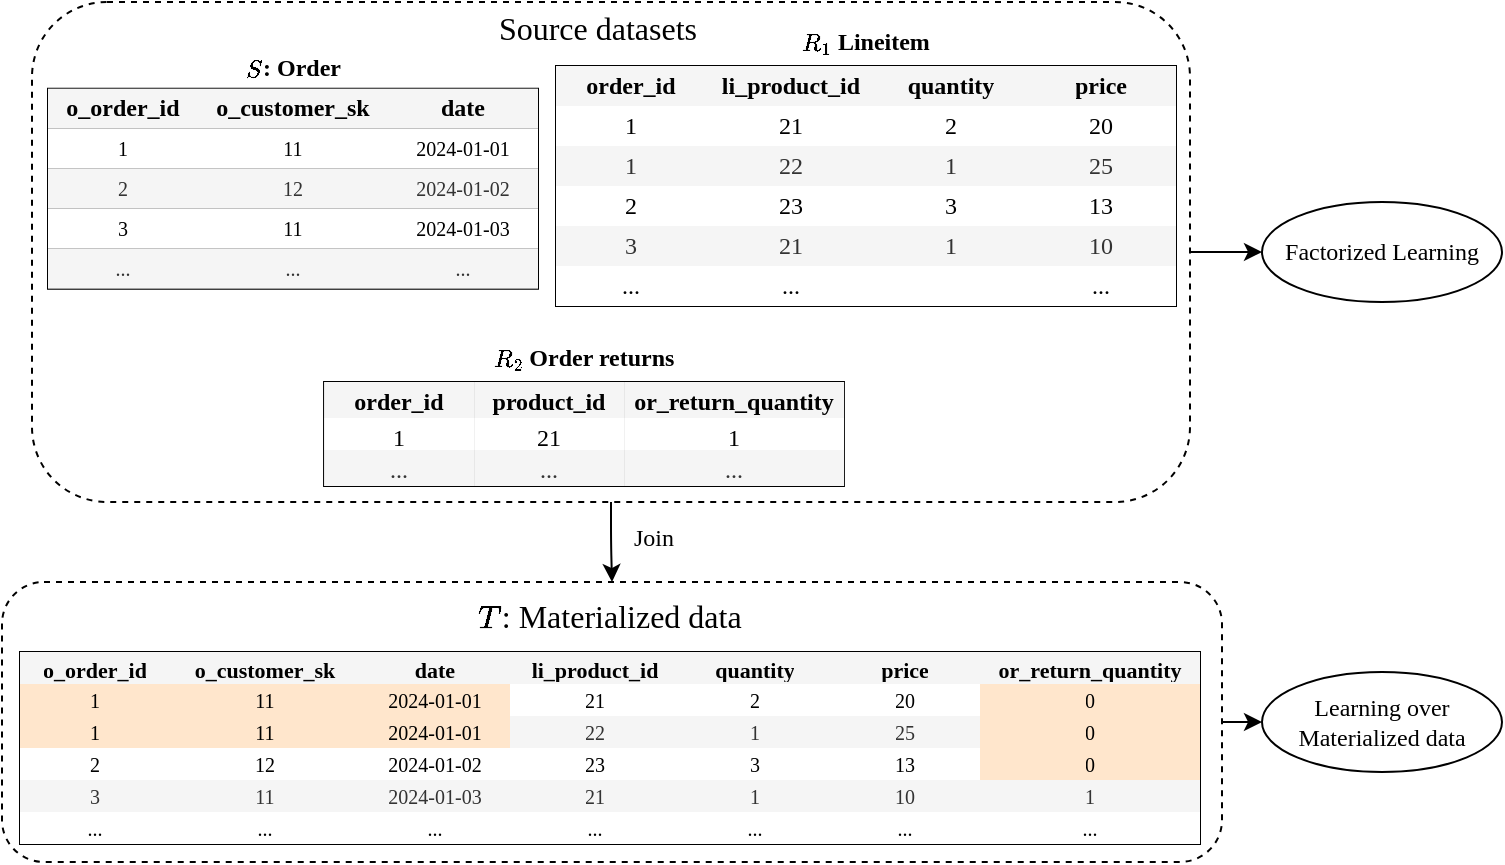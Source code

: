 <mxfile>
    <diagram name="Page-1" id="M6jngVwOxtqL-gZ75R2M">
        <mxGraphModel dx="1866" dy="764" grid="1" gridSize="10" guides="1" tooltips="1" connect="1" arrows="1" fold="1" page="1" pageScale="1" pageWidth="827" pageHeight="1169" math="1" shadow="0">
            <root>
                <mxCell id="0"/>
                <mxCell id="1" parent="0"/>
                <mxCell id="zcqD_Dq0G7eDdX4AI_ru-199" style="edgeStyle=orthogonalEdgeStyle;rounded=1;orthogonalLoop=1;jettySize=auto;html=1;entryX=0.5;entryY=0;entryDx=0;entryDy=0;" parent="1" source="zcqD_Dq0G7eDdX4AI_ru-2" target="zcqD_Dq0G7eDdX4AI_ru-4" edge="1">
                    <mxGeometry relative="1" as="geometry"/>
                </mxCell>
                <mxCell id="zcqD_Dq0G7eDdX4AI_ru-2" value="" style="rounded=1;whiteSpace=wrap;html=1;fontSize=12;fillColor=none;fontFamily=palatina;fontSource=https%3A%2F%2Ffonts.googleapis.com%2Fcss%3Ffamily%3Dpalatina;fontColor=#000000;dashed=1;" parent="1" vertex="1">
                    <mxGeometry x="45" y="40" width="579" height="250" as="geometry"/>
                </mxCell>
                <mxCell id="zcqD_Dq0G7eDdX4AI_ru-198" style="edgeStyle=orthogonalEdgeStyle;rounded=1;orthogonalLoop=1;jettySize=auto;html=1;entryX=0;entryY=0.5;entryDx=0;entryDy=0;" parent="1" source="zcqD_Dq0G7eDdX4AI_ru-4" target="zcqD_Dq0G7eDdX4AI_ru-81" edge="1">
                    <mxGeometry relative="1" as="geometry"/>
                </mxCell>
                <mxCell id="zcqD_Dq0G7eDdX4AI_ru-4" value="" style="rounded=1;whiteSpace=wrap;html=1;fontSize=12;fillColor=none;fontFamily=palatina;fontSource=https%3A%2F%2Ffonts.googleapis.com%2Fcss%3Ffamily%3Dpalatina;fontColor=#000000;dashed=1;" parent="1" vertex="1">
                    <mxGeometry x="30" y="330" width="610" height="140" as="geometry"/>
                </mxCell>
                <mxCell id="zcqD_Dq0G7eDdX4AI_ru-5" value="&lt;font style=&quot;font-size: 16px;&quot;&gt;\(T\): Materialized data&lt;br style=&quot;font-size: 16px;&quot;&gt;&lt;/font&gt;" style="text;html=1;strokeColor=none;fillColor=none;align=center;verticalAlign=middle;whiteSpace=wrap;rounded=1;fontSize=16;fontColor=#000000;fontFamily=palatina;fontSource=https%3A%2F%2Ffonts.googleapis.com%2Fcss%3Ffamily%3Dpalatina;" parent="1" vertex="1">
                    <mxGeometry x="239" y="336.67" width="190" height="20" as="geometry"/>
                </mxCell>
                <mxCell id="zcqD_Dq0G7eDdX4AI_ru-6" value="" style="edgeStyle=orthogonalEdgeStyle;rounded=1;orthogonalLoop=1;jettySize=auto;html=1;exitX=1;exitY=0.5;exitDx=0;exitDy=0;fontSize=12;" parent="1" source="zcqD_Dq0G7eDdX4AI_ru-2" target="zcqD_Dq0G7eDdX4AI_ru-80" edge="1">
                    <mxGeometry relative="1" as="geometry"/>
                </mxCell>
                <mxCell id="zcqD_Dq0G7eDdX4AI_ru-7" value="&lt;font style=&quot;font-size: 16px;&quot;&gt;Source datasets&lt;/font&gt;" style="text;html=1;strokeColor=none;fillColor=none;align=center;verticalAlign=middle;whiteSpace=wrap;rounded=1;fontSize=16;fontColor=#000000;fontFamily=palatina;fontSource=https%3A%2F%2Ffonts.googleapis.com%2Fcss%3Ffamily%3Dpalatina;" parent="1" vertex="1">
                    <mxGeometry x="268.5" y="43.33" width="117.5" height="20" as="geometry"/>
                </mxCell>
                <mxCell id="zcqD_Dq0G7eDdX4AI_ru-8" value="" style="shape=table;startSize=0;container=1;collapsible=0;childLayout=tableLayout;labelBackgroundColor=none;fontSize=12;fontFamily=palatina;fontSource=https%3A%2F%2Ffonts.googleapis.com%2Fcss%3Ffamily%3Dpalatina;fontColor=#000000;rounded=1;" parent="1" vertex="1">
                    <mxGeometry x="53" y="83.33" width="245" height="100" as="geometry"/>
                </mxCell>
                <mxCell id="zcqD_Dq0G7eDdX4AI_ru-9" value="" style="shape=tableRow;horizontal=0;startSize=0;swimlaneHead=0;swimlaneBody=0;top=0;left=0;bottom=0;right=0;collapsible=0;dropTarget=0;fillColor=none;points=[[0,0.5],[1,0.5]];portConstraint=eastwest;labelBackgroundColor=none;fontSize=12;fontFamily=palatina;fontSource=https%3A%2F%2Ffonts.googleapis.com%2Fcss%3Ffamily%3Dpalatina;fontColor=#000000;rounded=1;" parent="zcqD_Dq0G7eDdX4AI_ru-8" vertex="1">
                    <mxGeometry width="245" height="20" as="geometry"/>
                </mxCell>
                <mxCell id="zcqD_Dq0G7eDdX4AI_ru-10" value="o_order_id" style="shape=partialRectangle;html=1;whiteSpace=wrap;connectable=0;overflow=hidden;top=0;left=0;bottom=0;right=0;pointerEvents=1;labelBackgroundColor=none;fillColor=#f5f5f5;strokeColor=#666666;fontColor=#000000;fontSize=12;fontFamily=palatina;fontSource=https%3A%2F%2Ffonts.googleapis.com%2Fcss%3Ffamily%3Dpalatina;fontStyle=1;rounded=1;" parent="zcqD_Dq0G7eDdX4AI_ru-9" vertex="1">
                    <mxGeometry width="75" height="20" as="geometry">
                        <mxRectangle width="75" height="20" as="alternateBounds"/>
                    </mxGeometry>
                </mxCell>
                <mxCell id="zcqD_Dq0G7eDdX4AI_ru-11" value="o_customer_sk" style="shape=partialRectangle;html=1;whiteSpace=wrap;connectable=0;overflow=hidden;top=0;left=0;bottom=0;right=0;pointerEvents=1;labelBackgroundColor=none;fillColor=#f5f5f5;strokeColor=#666666;fontColor=#000000;fontSize=12;fontFamily=palatina;fontSource=https%3A%2F%2Ffonts.googleapis.com%2Fcss%3Ffamily%3Dpalatina;fontStyle=1;rounded=1;" parent="zcqD_Dq0G7eDdX4AI_ru-9" vertex="1">
                    <mxGeometry x="75" width="95" height="20" as="geometry">
                        <mxRectangle width="95" height="20" as="alternateBounds"/>
                    </mxGeometry>
                </mxCell>
                <mxCell id="zcqD_Dq0G7eDdX4AI_ru-12" value="date" style="shape=partialRectangle;html=1;whiteSpace=wrap;connectable=0;overflow=hidden;top=0;left=0;bottom=0;right=0;pointerEvents=1;labelBackgroundColor=none;fillColor=#f5f5f5;strokeColor=#666666;fontColor=#000000;fontSize=12;fontFamily=palatina;fontSource=https%3A%2F%2Ffonts.googleapis.com%2Fcss%3Ffamily%3Dpalatina;fontStyle=1;rounded=1;" parent="zcqD_Dq0G7eDdX4AI_ru-9" vertex="1">
                    <mxGeometry x="170" width="75" height="20" as="geometry">
                        <mxRectangle width="75" height="20" as="alternateBounds"/>
                    </mxGeometry>
                </mxCell>
                <mxCell id="zcqD_Dq0G7eDdX4AI_ru-13" value="" style="shape=tableRow;horizontal=0;startSize=0;swimlaneHead=0;swimlaneBody=0;top=0;left=0;bottom=0;right=0;collapsible=0;dropTarget=0;fillColor=none;points=[[0,0.5],[1,0.5]];portConstraint=eastwest;labelBackgroundColor=none;fontSize=12;fontFamily=palatina;fontSource=https%3A%2F%2Ffonts.googleapis.com%2Fcss%3Ffamily%3Dpalatina;fontColor=#000000;rounded=1;" parent="zcqD_Dq0G7eDdX4AI_ru-8" vertex="1">
                    <mxGeometry y="20" width="245" height="20" as="geometry"/>
                </mxCell>
                <mxCell id="zcqD_Dq0G7eDdX4AI_ru-14" value="1" style="shape=partialRectangle;html=1;whiteSpace=wrap;connectable=0;overflow=hidden;top=0;left=0;bottom=0;right=0;pointerEvents=1;labelBackgroundColor=none;fontSize=10;fontFamily=palatina;fontSource=https%3A%2F%2Ffonts.googleapis.com%2Fcss%3Ffamily%3Dpalatina;fontColor=#000000;rounded=1;" parent="zcqD_Dq0G7eDdX4AI_ru-13" vertex="1">
                    <mxGeometry width="75" height="20" as="geometry">
                        <mxRectangle width="75" height="20" as="alternateBounds"/>
                    </mxGeometry>
                </mxCell>
                <mxCell id="zcqD_Dq0G7eDdX4AI_ru-15" value="11" style="shape=partialRectangle;html=1;whiteSpace=wrap;connectable=0;overflow=hidden;top=0;left=0;bottom=0;right=0;pointerEvents=1;labelBackgroundColor=none;fontSize=10;fontFamily=palatina;fontSource=https%3A%2F%2Ffonts.googleapis.com%2Fcss%3Ffamily%3Dpalatina;rounded=1;" parent="zcqD_Dq0G7eDdX4AI_ru-13" vertex="1">
                    <mxGeometry x="75" width="95" height="20" as="geometry">
                        <mxRectangle width="95" height="20" as="alternateBounds"/>
                    </mxGeometry>
                </mxCell>
                <mxCell id="zcqD_Dq0G7eDdX4AI_ru-16" value="2024-01-01" style="shape=partialRectangle;html=1;whiteSpace=wrap;connectable=0;overflow=hidden;top=0;left=0;bottom=0;right=0;pointerEvents=1;labelBackgroundColor=none;fontSize=10;fontFamily=palatina;fontSource=https%3A%2F%2Ffonts.googleapis.com%2Fcss%3Ffamily%3Dpalatina;fontColor=#000000;rounded=1;" parent="zcqD_Dq0G7eDdX4AI_ru-13" vertex="1">
                    <mxGeometry x="170" width="75" height="20" as="geometry">
                        <mxRectangle width="75" height="20" as="alternateBounds"/>
                    </mxGeometry>
                </mxCell>
                <mxCell id="zcqD_Dq0G7eDdX4AI_ru-17" style="shape=tableRow;horizontal=0;startSize=0;swimlaneHead=0;swimlaneBody=0;top=0;left=0;bottom=0;right=0;collapsible=0;dropTarget=0;fillColor=none;points=[[0,0.5],[1,0.5]];portConstraint=eastwest;labelBackgroundColor=none;fontSize=12;fontFamily=palatina;fontSource=https%3A%2F%2Ffonts.googleapis.com%2Fcss%3Ffamily%3Dpalatina;fontColor=#000000;rounded=1;" parent="zcqD_Dq0G7eDdX4AI_ru-8" vertex="1">
                    <mxGeometry y="40" width="245" height="20" as="geometry"/>
                </mxCell>
                <mxCell id="zcqD_Dq0G7eDdX4AI_ru-18" value="&lt;div style=&quot;font-size: 10px;&quot; align=&quot;center&quot;&gt;2&lt;/div&gt;" style="shape=partialRectangle;html=1;whiteSpace=wrap;connectable=0;overflow=hidden;top=0;left=0;bottom=0;right=0;pointerEvents=1;labelBackgroundColor=none;align=center;fontSize=10;fontFamily=palatina;fontSource=https%3A%2F%2Ffonts.googleapis.com%2Fcss%3Ffamily%3Dpalatina;fontColor=#333333;fillColor=#f5f5f5;strokeColor=#666666;rounded=1;" parent="zcqD_Dq0G7eDdX4AI_ru-17" vertex="1">
                    <mxGeometry width="75" height="20" as="geometry">
                        <mxRectangle width="75" height="20" as="alternateBounds"/>
                    </mxGeometry>
                </mxCell>
                <mxCell id="zcqD_Dq0G7eDdX4AI_ru-19" value="12" style="shape=partialRectangle;html=1;whiteSpace=wrap;connectable=0;overflow=hidden;top=0;left=0;bottom=0;right=0;pointerEvents=1;labelBackgroundColor=none;fontSize=10;fontFamily=palatina;fontSource=https%3A%2F%2Ffonts.googleapis.com%2Fcss%3Ffamily%3Dpalatina;fontColor=#333333;fillColor=#f5f5f5;strokeColor=#666666;rounded=1;" parent="zcqD_Dq0G7eDdX4AI_ru-17" vertex="1">
                    <mxGeometry x="75" width="95" height="20" as="geometry">
                        <mxRectangle width="95" height="20" as="alternateBounds"/>
                    </mxGeometry>
                </mxCell>
                <mxCell id="zcqD_Dq0G7eDdX4AI_ru-20" value="2024-01-02" style="shape=partialRectangle;html=1;whiteSpace=wrap;connectable=0;overflow=hidden;top=0;left=0;bottom=0;right=0;pointerEvents=1;labelBackgroundColor=none;fontSize=10;fontFamily=palatina;fontSource=https%3A%2F%2Ffonts.googleapis.com%2Fcss%3Ffamily%3Dpalatina;fontColor=#333333;fillColor=#f5f5f5;strokeColor=#666666;rounded=1;" parent="zcqD_Dq0G7eDdX4AI_ru-17" vertex="1">
                    <mxGeometry x="170" width="75" height="20" as="geometry">
                        <mxRectangle width="75" height="20" as="alternateBounds"/>
                    </mxGeometry>
                </mxCell>
                <mxCell id="zcqD_Dq0G7eDdX4AI_ru-21" style="shape=tableRow;horizontal=0;startSize=0;swimlaneHead=0;swimlaneBody=0;top=0;left=0;bottom=0;right=0;collapsible=0;dropTarget=0;fillColor=none;points=[[0,0.5],[1,0.5]];portConstraint=eastwest;labelBackgroundColor=none;fontSize=12;fontFamily=palatina;fontSource=https%3A%2F%2Ffonts.googleapis.com%2Fcss%3Ffamily%3Dpalatina;fontColor=#000000;rounded=1;" parent="zcqD_Dq0G7eDdX4AI_ru-8" vertex="1">
                    <mxGeometry y="60" width="245" height="20" as="geometry"/>
                </mxCell>
                <mxCell id="zcqD_Dq0G7eDdX4AI_ru-22" value="3" style="shape=partialRectangle;html=1;whiteSpace=wrap;connectable=0;overflow=hidden;top=0;left=0;bottom=0;right=0;pointerEvents=1;labelBackgroundColor=none;align=center;fontSize=10;fontFamily=palatina;fontSource=https%3A%2F%2Ffonts.googleapis.com%2Fcss%3Ffamily%3Dpalatina;fontColor=#000000;rounded=1;" parent="zcqD_Dq0G7eDdX4AI_ru-21" vertex="1">
                    <mxGeometry width="75" height="20" as="geometry">
                        <mxRectangle width="75" height="20" as="alternateBounds"/>
                    </mxGeometry>
                </mxCell>
                <mxCell id="zcqD_Dq0G7eDdX4AI_ru-23" value="11" style="shape=partialRectangle;html=1;whiteSpace=wrap;connectable=0;overflow=hidden;top=0;left=0;bottom=0;right=0;pointerEvents=1;labelBackgroundColor=none;fontSize=10;fontFamily=palatina;fontSource=https%3A%2F%2Ffonts.googleapis.com%2Fcss%3Ffamily%3Dpalatina;rounded=1;" parent="zcqD_Dq0G7eDdX4AI_ru-21" vertex="1">
                    <mxGeometry x="75" width="95" height="20" as="geometry">
                        <mxRectangle width="95" height="20" as="alternateBounds"/>
                    </mxGeometry>
                </mxCell>
                <mxCell id="zcqD_Dq0G7eDdX4AI_ru-24" value="2024-01-03" style="shape=partialRectangle;html=1;whiteSpace=wrap;connectable=0;overflow=hidden;top=0;left=0;bottom=0;right=0;pointerEvents=1;labelBackgroundColor=none;fontSize=10;fontFamily=palatina;fontSource=https%3A%2F%2Ffonts.googleapis.com%2Fcss%3Ffamily%3Dpalatina;fontColor=#000000;rounded=1;" parent="zcqD_Dq0G7eDdX4AI_ru-21" vertex="1">
                    <mxGeometry x="170" width="75" height="20" as="geometry">
                        <mxRectangle width="75" height="20" as="alternateBounds"/>
                    </mxGeometry>
                </mxCell>
                <mxCell id="zcqD_Dq0G7eDdX4AI_ru-25" style="shape=tableRow;horizontal=0;startSize=0;swimlaneHead=0;swimlaneBody=0;top=0;left=0;bottom=0;right=0;collapsible=0;dropTarget=0;fillColor=none;points=[[0,0.5],[1,0.5]];portConstraint=eastwest;labelBackgroundColor=none;fontSize=12;fontFamily=palatina;fontSource=https%3A%2F%2Ffonts.googleapis.com%2Fcss%3Ffamily%3Dpalatina;fontColor=#000000;rounded=1;" parent="zcqD_Dq0G7eDdX4AI_ru-8" vertex="1">
                    <mxGeometry y="80" width="245" height="20" as="geometry"/>
                </mxCell>
                <mxCell id="zcqD_Dq0G7eDdX4AI_ru-26" value="..." style="shape=partialRectangle;html=1;whiteSpace=wrap;connectable=0;overflow=hidden;top=0;left=0;bottom=0;right=0;pointerEvents=1;labelBackgroundColor=none;align=center;fontSize=10;fontFamily=palatina;fontSource=https%3A%2F%2Ffonts.googleapis.com%2Fcss%3Ffamily%3Dpalatina;fontColor=#333333;fillColor=#f5f5f5;strokeColor=#666666;rounded=1;" parent="zcqD_Dq0G7eDdX4AI_ru-25" vertex="1">
                    <mxGeometry width="75" height="20" as="geometry">
                        <mxRectangle width="75" height="20" as="alternateBounds"/>
                    </mxGeometry>
                </mxCell>
                <mxCell id="zcqD_Dq0G7eDdX4AI_ru-27" value="..." style="shape=partialRectangle;html=1;whiteSpace=wrap;connectable=0;overflow=hidden;top=0;left=0;bottom=0;right=0;pointerEvents=1;labelBackgroundColor=none;fontSize=10;fontFamily=palatina;fontSource=https%3A%2F%2Ffonts.googleapis.com%2Fcss%3Ffamily%3Dpalatina;fontColor=#333333;fillColor=#f5f5f5;strokeColor=#666666;rounded=1;" parent="zcqD_Dq0G7eDdX4AI_ru-25" vertex="1">
                    <mxGeometry x="75" width="95" height="20" as="geometry">
                        <mxRectangle width="95" height="20" as="alternateBounds"/>
                    </mxGeometry>
                </mxCell>
                <mxCell id="zcqD_Dq0G7eDdX4AI_ru-28" value="..." style="shape=partialRectangle;html=1;whiteSpace=wrap;connectable=0;overflow=hidden;top=0;left=0;bottom=0;right=0;pointerEvents=1;labelBackgroundColor=none;fontSize=10;fontFamily=palatina;fontSource=https%3A%2F%2Ffonts.googleapis.com%2Fcss%3Ffamily%3Dpalatina;fontColor=#333333;fillColor=#f5f5f5;strokeColor=#666666;rounded=1;" parent="zcqD_Dq0G7eDdX4AI_ru-25" vertex="1">
                    <mxGeometry x="170" width="75" height="20" as="geometry">
                        <mxRectangle width="75" height="20" as="alternateBounds"/>
                    </mxGeometry>
                </mxCell>
                <mxCell id="zcqD_Dq0G7eDdX4AI_ru-29" value="\(S\): Order" style="text;strokeColor=none;fillColor=none;align=center;verticalAlign=middle;whiteSpace=wrap;rounded=1;labelBackgroundColor=none;fontStyle=1;fontSize=12;fontFamily=palatina;fontSource=https%3A%2F%2Ffonts.googleapis.com%2Fcss%3Ffamily%3Dpalatina;fontColor=#000000;html=1;" parent="1" vertex="1">
                    <mxGeometry x="100.5" y="63.33" width="150" height="20" as="geometry"/>
                </mxCell>
                <mxCell id="zcqD_Dq0G7eDdX4AI_ru-30" value="" style="shape=table;startSize=0;container=1;collapsible=0;childLayout=tableLayout;labelBackgroundColor=none;fontSize=12;fontFamily=palatina;fontSource=https%3A%2F%2Ffonts.googleapis.com%2Fcss%3Ffamily%3Dpalatina;fontColor=#000000;rounded=1;" parent="1" vertex="1">
                    <mxGeometry x="307" y="72" width="310" height="120" as="geometry"/>
                </mxCell>
                <mxCell id="zcqD_Dq0G7eDdX4AI_ru-31" value="" style="shape=tableRow;horizontal=0;startSize=0;swimlaneHead=0;swimlaneBody=0;top=0;left=0;bottom=0;right=0;collapsible=0;dropTarget=0;fillColor=none;points=[[0,0.5],[1,0.5]];portConstraint=eastwest;labelBackgroundColor=none;fontSize=12;fontFamily=palatina;fontSource=https%3A%2F%2Ffonts.googleapis.com%2Fcss%3Ffamily%3Dpalatina;fontColor=#000000;rounded=1;" parent="zcqD_Dq0G7eDdX4AI_ru-30" vertex="1">
                    <mxGeometry width="310" height="20" as="geometry"/>
                </mxCell>
                <mxCell id="zcqD_Dq0G7eDdX4AI_ru-171" value="order_id" style="shape=partialRectangle;html=1;whiteSpace=wrap;connectable=0;overflow=hidden;top=0;left=0;bottom=0;right=0;pointerEvents=1;labelBackgroundColor=none;fillColor=#f5f5f5;strokeColor=#666666;fontColor=#000000;fontSize=12;fontFamily=palatina;fontSource=https%3A%2F%2Ffonts.googleapis.com%2Fcss%3Ffamily%3Dpalatina;fontStyle=1;rounded=1;" parent="zcqD_Dq0G7eDdX4AI_ru-31" vertex="1">
                    <mxGeometry width="75" height="20" as="geometry">
                        <mxRectangle width="75" height="20" as="alternateBounds"/>
                    </mxGeometry>
                </mxCell>
                <mxCell id="zcqD_Dq0G7eDdX4AI_ru-32" value="li_product_id" style="shape=partialRectangle;html=1;whiteSpace=wrap;connectable=0;overflow=hidden;top=0;left=0;bottom=0;right=0;pointerEvents=1;labelBackgroundColor=none;fillColor=#f5f5f5;strokeColor=#666666;fontColor=#000000;fontSize=12;fontFamily=palatina;fontSource=https%3A%2F%2Ffonts.googleapis.com%2Fcss%3Ffamily%3Dpalatina;fontStyle=1;rounded=1;" parent="zcqD_Dq0G7eDdX4AI_ru-31" vertex="1">
                    <mxGeometry x="75" width="85" height="20" as="geometry">
                        <mxRectangle width="85" height="20" as="alternateBounds"/>
                    </mxGeometry>
                </mxCell>
                <mxCell id="zcqD_Dq0G7eDdX4AI_ru-183" value="quantity" style="shape=partialRectangle;html=1;whiteSpace=wrap;connectable=0;overflow=hidden;top=0;left=0;bottom=0;right=0;pointerEvents=1;labelBackgroundColor=none;fillColor=#f5f5f5;strokeColor=#666666;fontColor=#000000;fontSize=12;fontFamily=palatina;fontSource=https%3A%2F%2Ffonts.googleapis.com%2Fcss%3Ffamily%3Dpalatina;fontStyle=1;rounded=1;" parent="zcqD_Dq0G7eDdX4AI_ru-31" vertex="1">
                    <mxGeometry x="160" width="75" height="20" as="geometry">
                        <mxRectangle width="75" height="20" as="alternateBounds"/>
                    </mxGeometry>
                </mxCell>
                <mxCell id="zcqD_Dq0G7eDdX4AI_ru-33" value="price" style="shape=partialRectangle;html=1;whiteSpace=wrap;connectable=0;overflow=hidden;top=0;left=0;bottom=0;right=0;pointerEvents=1;labelBackgroundColor=none;fillColor=#f5f5f5;strokeColor=#666666;fontColor=#000000;fontSize=12;fontFamily=palatina;fontSource=https%3A%2F%2Ffonts.googleapis.com%2Fcss%3Ffamily%3Dpalatina;fontStyle=1;rounded=1;" parent="zcqD_Dq0G7eDdX4AI_ru-31" vertex="1">
                    <mxGeometry x="235" width="75" height="20" as="geometry">
                        <mxRectangle width="75" height="20" as="alternateBounds"/>
                    </mxGeometry>
                </mxCell>
                <mxCell id="zcqD_Dq0G7eDdX4AI_ru-35" value="" style="shape=tableRow;horizontal=0;startSize=0;swimlaneHead=0;swimlaneBody=0;top=0;left=0;bottom=0;right=0;collapsible=0;dropTarget=0;fillColor=none;points=[[0,0.5],[1,0.5]];portConstraint=eastwest;labelBackgroundColor=none;fontSize=12;fontFamily=palatina;fontSource=https%3A%2F%2Ffonts.googleapis.com%2Fcss%3Ffamily%3Dpalatina;fontColor=#000000;rounded=1;" parent="zcqD_Dq0G7eDdX4AI_ru-30" vertex="1">
                    <mxGeometry y="20" width="310" height="20" as="geometry"/>
                </mxCell>
                <mxCell id="zcqD_Dq0G7eDdX4AI_ru-172" value="1" style="shape=partialRectangle;html=1;whiteSpace=wrap;connectable=0;overflow=hidden;top=0;left=0;bottom=0;right=0;pointerEvents=1;labelBackgroundColor=none;fontSize=12;fontFamily=palatina;fontSource=https%3A%2F%2Ffonts.googleapis.com%2Fcss%3Ffamily%3Dpalatina;fontColor=#000000;rounded=1;" parent="zcqD_Dq0G7eDdX4AI_ru-35" vertex="1">
                    <mxGeometry width="75" height="20" as="geometry">
                        <mxRectangle width="75" height="20" as="alternateBounds"/>
                    </mxGeometry>
                </mxCell>
                <mxCell id="zcqD_Dq0G7eDdX4AI_ru-36" value="21" style="shape=partialRectangle;html=1;whiteSpace=wrap;connectable=0;overflow=hidden;top=0;left=0;bottom=0;right=0;pointerEvents=1;labelBackgroundColor=none;fontSize=12;fontFamily=palatina;fontSource=https%3A%2F%2Ffonts.googleapis.com%2Fcss%3Ffamily%3Dpalatina;fontColor=#000000;rounded=1;" parent="zcqD_Dq0G7eDdX4AI_ru-35" vertex="1">
                    <mxGeometry x="75" width="85" height="20" as="geometry">
                        <mxRectangle width="85" height="20" as="alternateBounds"/>
                    </mxGeometry>
                </mxCell>
                <mxCell id="zcqD_Dq0G7eDdX4AI_ru-184" value="2" style="shape=partialRectangle;html=1;whiteSpace=wrap;connectable=0;overflow=hidden;top=0;left=0;bottom=0;right=0;pointerEvents=1;labelBackgroundColor=none;fontSize=12;fontFamily=palatina;fontSource=https%3A%2F%2Ffonts.googleapis.com%2Fcss%3Ffamily%3Dpalatina;fontColor=#000000;rounded=1;" parent="zcqD_Dq0G7eDdX4AI_ru-35" vertex="1">
                    <mxGeometry x="160" width="75" height="20" as="geometry">
                        <mxRectangle width="75" height="20" as="alternateBounds"/>
                    </mxGeometry>
                </mxCell>
                <mxCell id="zcqD_Dq0G7eDdX4AI_ru-37" value="20" style="shape=partialRectangle;html=1;whiteSpace=wrap;connectable=0;overflow=hidden;top=0;left=0;bottom=0;right=0;pointerEvents=1;labelBackgroundColor=none;fontSize=12;fontFamily=palatina;fontSource=https%3A%2F%2Ffonts.googleapis.com%2Fcss%3Ffamily%3Dpalatina;fontColor=#000000;rounded=1;" parent="zcqD_Dq0G7eDdX4AI_ru-35" vertex="1">
                    <mxGeometry x="235" width="75" height="20" as="geometry">
                        <mxRectangle width="75" height="20" as="alternateBounds"/>
                    </mxGeometry>
                </mxCell>
                <mxCell id="zcqD_Dq0G7eDdX4AI_ru-39" style="shape=tableRow;horizontal=0;startSize=0;swimlaneHead=0;swimlaneBody=0;top=0;left=0;bottom=0;right=0;collapsible=0;dropTarget=0;fillColor=none;points=[[0,0.5],[1,0.5]];portConstraint=eastwest;labelBackgroundColor=none;fontSize=12;fontFamily=palatina;fontSource=https%3A%2F%2Ffonts.googleapis.com%2Fcss%3Ffamily%3Dpalatina;fontColor=#000000;swimlaneFillColor=none;rounded=1;" parent="zcqD_Dq0G7eDdX4AI_ru-30" vertex="1">
                    <mxGeometry y="40" width="310" height="20" as="geometry"/>
                </mxCell>
                <mxCell id="zcqD_Dq0G7eDdX4AI_ru-173" value="1" style="shape=partialRectangle;html=1;whiteSpace=wrap;connectable=0;overflow=hidden;top=0;left=0;bottom=0;right=0;pointerEvents=1;labelBackgroundColor=none;fontSize=12;fontFamily=palatina;fontSource=https%3A%2F%2Ffonts.googleapis.com%2Fcss%3Ffamily%3Dpalatina;fontColor=#333333;fillColor=#f5f5f5;strokeColor=#666666;rounded=1;" parent="zcqD_Dq0G7eDdX4AI_ru-39" vertex="1">
                    <mxGeometry width="75" height="20" as="geometry">
                        <mxRectangle width="75" height="20" as="alternateBounds"/>
                    </mxGeometry>
                </mxCell>
                <mxCell id="zcqD_Dq0G7eDdX4AI_ru-40" value="22" style="shape=partialRectangle;html=1;whiteSpace=wrap;connectable=0;overflow=hidden;top=0;left=0;bottom=0;right=0;pointerEvents=1;labelBackgroundColor=none;fontSize=12;fontFamily=palatina;fontSource=https%3A%2F%2Ffonts.googleapis.com%2Fcss%3Ffamily%3Dpalatina;fontColor=#333333;fillColor=#f5f5f5;strokeColor=#666666;rounded=1;" parent="zcqD_Dq0G7eDdX4AI_ru-39" vertex="1">
                    <mxGeometry x="75" width="85" height="20" as="geometry">
                        <mxRectangle width="85" height="20" as="alternateBounds"/>
                    </mxGeometry>
                </mxCell>
                <mxCell id="zcqD_Dq0G7eDdX4AI_ru-185" value="1" style="shape=partialRectangle;html=1;whiteSpace=wrap;connectable=0;overflow=hidden;top=0;left=0;bottom=0;right=0;pointerEvents=1;labelBackgroundColor=none;fontSize=12;fontFamily=palatina;fontSource=https%3A%2F%2Ffonts.googleapis.com%2Fcss%3Ffamily%3Dpalatina;fontColor=#333333;fillColor=#f5f5f5;strokeColor=#666666;rounded=1;" parent="zcqD_Dq0G7eDdX4AI_ru-39" vertex="1">
                    <mxGeometry x="160" width="75" height="20" as="geometry">
                        <mxRectangle width="75" height="20" as="alternateBounds"/>
                    </mxGeometry>
                </mxCell>
                <mxCell id="zcqD_Dq0G7eDdX4AI_ru-41" value="25" style="shape=partialRectangle;html=1;whiteSpace=wrap;connectable=0;overflow=hidden;top=0;left=0;bottom=0;right=0;pointerEvents=1;labelBackgroundColor=none;fontSize=12;fontFamily=palatina;fontSource=https%3A%2F%2Ffonts.googleapis.com%2Fcss%3Ffamily%3Dpalatina;fontColor=#333333;fillColor=#f5f5f5;strokeColor=#666666;rounded=1;" parent="zcqD_Dq0G7eDdX4AI_ru-39" vertex="1">
                    <mxGeometry x="235" width="75" height="20" as="geometry">
                        <mxRectangle width="75" height="20" as="alternateBounds"/>
                    </mxGeometry>
                </mxCell>
                <mxCell id="zcqD_Dq0G7eDdX4AI_ru-43" style="shape=tableRow;horizontal=0;startSize=0;swimlaneHead=0;swimlaneBody=0;top=0;left=0;bottom=0;right=0;collapsible=0;dropTarget=0;fillColor=none;points=[[0,0.5],[1,0.5]];portConstraint=eastwest;labelBackgroundColor=none;fontSize=12;fontFamily=palatina;fontSource=https%3A%2F%2Ffonts.googleapis.com%2Fcss%3Ffamily%3Dpalatina;fontColor=#000000;rounded=1;" parent="zcqD_Dq0G7eDdX4AI_ru-30" vertex="1">
                    <mxGeometry y="60" width="310" height="20" as="geometry"/>
                </mxCell>
                <mxCell id="zcqD_Dq0G7eDdX4AI_ru-174" value="2" style="shape=partialRectangle;html=1;whiteSpace=wrap;connectable=0;overflow=hidden;top=0;left=0;bottom=0;right=0;pointerEvents=1;labelBackgroundColor=none;fontSize=12;fontFamily=palatina;fontSource=https%3A%2F%2Ffonts.googleapis.com%2Fcss%3Ffamily%3Dpalatina;fontColor=#000000;rounded=1;" parent="zcqD_Dq0G7eDdX4AI_ru-43" vertex="1">
                    <mxGeometry width="75" height="20" as="geometry">
                        <mxRectangle width="75" height="20" as="alternateBounds"/>
                    </mxGeometry>
                </mxCell>
                <mxCell id="zcqD_Dq0G7eDdX4AI_ru-44" value="23" style="shape=partialRectangle;html=1;whiteSpace=wrap;connectable=0;overflow=hidden;top=0;left=0;bottom=0;right=0;pointerEvents=1;labelBackgroundColor=none;fontSize=12;fontFamily=palatina;fontSource=https%3A%2F%2Ffonts.googleapis.com%2Fcss%3Ffamily%3Dpalatina;fontColor=#000000;rounded=1;" parent="zcqD_Dq0G7eDdX4AI_ru-43" vertex="1">
                    <mxGeometry x="75" width="85" height="20" as="geometry">
                        <mxRectangle width="85" height="20" as="alternateBounds"/>
                    </mxGeometry>
                </mxCell>
                <mxCell id="zcqD_Dq0G7eDdX4AI_ru-186" value="3" style="shape=partialRectangle;html=1;whiteSpace=wrap;connectable=0;overflow=hidden;top=0;left=0;bottom=0;right=0;pointerEvents=1;labelBackgroundColor=none;fontSize=12;fontFamily=palatina;fontSource=https%3A%2F%2Ffonts.googleapis.com%2Fcss%3Ffamily%3Dpalatina;fontColor=#000000;rounded=1;" parent="zcqD_Dq0G7eDdX4AI_ru-43" vertex="1">
                    <mxGeometry x="160" width="75" height="20" as="geometry">
                        <mxRectangle width="75" height="20" as="alternateBounds"/>
                    </mxGeometry>
                </mxCell>
                <mxCell id="zcqD_Dq0G7eDdX4AI_ru-45" value="13" style="shape=partialRectangle;html=1;whiteSpace=wrap;connectable=0;overflow=hidden;top=0;left=0;bottom=0;right=0;pointerEvents=1;labelBackgroundColor=none;fontSize=12;fontFamily=palatina;fontSource=https%3A%2F%2Ffonts.googleapis.com%2Fcss%3Ffamily%3Dpalatina;fontColor=#000000;rounded=1;" parent="zcqD_Dq0G7eDdX4AI_ru-43" vertex="1">
                    <mxGeometry x="235" width="75" height="20" as="geometry">
                        <mxRectangle width="75" height="20" as="alternateBounds"/>
                    </mxGeometry>
                </mxCell>
                <mxCell id="zcqD_Dq0G7eDdX4AI_ru-179" style="shape=tableRow;horizontal=0;startSize=0;swimlaneHead=0;swimlaneBody=0;top=0;left=0;bottom=0;right=0;collapsible=0;dropTarget=0;fillColor=none;points=[[0,0.5],[1,0.5]];portConstraint=eastwest;labelBackgroundColor=none;fontSize=12;fontFamily=palatina;fontSource=https%3A%2F%2Ffonts.googleapis.com%2Fcss%3Ffamily%3Dpalatina;fontColor=#000000;rounded=1;" parent="zcqD_Dq0G7eDdX4AI_ru-30" vertex="1">
                    <mxGeometry y="80" width="310" height="20" as="geometry"/>
                </mxCell>
                <mxCell id="zcqD_Dq0G7eDdX4AI_ru-180" value="3" style="shape=partialRectangle;html=1;whiteSpace=wrap;connectable=0;overflow=hidden;top=0;left=0;bottom=0;right=0;pointerEvents=1;labelBackgroundColor=none;fontSize=12;fontFamily=palatina;fontSource=https%3A%2F%2Ffonts.googleapis.com%2Fcss%3Ffamily%3Dpalatina;fontColor=#333333;fillColor=#f5f5f5;strokeColor=#666666;rounded=1;" parent="zcqD_Dq0G7eDdX4AI_ru-179" vertex="1">
                    <mxGeometry width="75" height="20" as="geometry">
                        <mxRectangle width="75" height="20" as="alternateBounds"/>
                    </mxGeometry>
                </mxCell>
                <mxCell id="zcqD_Dq0G7eDdX4AI_ru-181" value="21" style="shape=partialRectangle;html=1;whiteSpace=wrap;connectable=0;overflow=hidden;top=0;left=0;bottom=0;right=0;pointerEvents=1;labelBackgroundColor=none;fontSize=12;fontFamily=palatina;fontSource=https%3A%2F%2Ffonts.googleapis.com%2Fcss%3Ffamily%3Dpalatina;fontColor=#333333;fillColor=#f5f5f5;strokeColor=#666666;rounded=1;" parent="zcqD_Dq0G7eDdX4AI_ru-179" vertex="1">
                    <mxGeometry x="75" width="85" height="20" as="geometry">
                        <mxRectangle width="85" height="20" as="alternateBounds"/>
                    </mxGeometry>
                </mxCell>
                <mxCell id="zcqD_Dq0G7eDdX4AI_ru-187" value="1" style="shape=partialRectangle;html=1;whiteSpace=wrap;connectable=0;overflow=hidden;top=0;left=0;bottom=0;right=0;pointerEvents=1;labelBackgroundColor=none;fontSize=12;fontFamily=palatina;fontSource=https%3A%2F%2Ffonts.googleapis.com%2Fcss%3Ffamily%3Dpalatina;fontColor=#333333;fillColor=#f5f5f5;strokeColor=#666666;rounded=1;" parent="zcqD_Dq0G7eDdX4AI_ru-179" vertex="1">
                    <mxGeometry x="160" width="75" height="20" as="geometry">
                        <mxRectangle width="75" height="20" as="alternateBounds"/>
                    </mxGeometry>
                </mxCell>
                <mxCell id="zcqD_Dq0G7eDdX4AI_ru-182" value="10" style="shape=partialRectangle;html=1;whiteSpace=wrap;connectable=0;overflow=hidden;top=0;left=0;bottom=0;right=0;pointerEvents=1;labelBackgroundColor=none;fontSize=12;fontFamily=palatina;fontSource=https%3A%2F%2Ffonts.googleapis.com%2Fcss%3Ffamily%3Dpalatina;fontColor=#333333;fillColor=#f5f5f5;strokeColor=#666666;rounded=1;" parent="zcqD_Dq0G7eDdX4AI_ru-179" vertex="1">
                    <mxGeometry x="235" width="75" height="20" as="geometry">
                        <mxRectangle width="75" height="20" as="alternateBounds"/>
                    </mxGeometry>
                </mxCell>
                <mxCell id="zcqD_Dq0G7eDdX4AI_ru-175" style="shape=tableRow;horizontal=0;startSize=0;swimlaneHead=0;swimlaneBody=0;top=0;left=0;bottom=0;right=0;collapsible=0;dropTarget=0;fillColor=none;points=[[0,0.5],[1,0.5]];portConstraint=eastwest;labelBackgroundColor=none;fontSize=12;fontFamily=palatina;fontSource=https%3A%2F%2Ffonts.googleapis.com%2Fcss%3Ffamily%3Dpalatina;fontColor=#000000;rounded=1;" parent="zcqD_Dq0G7eDdX4AI_ru-30" vertex="1">
                    <mxGeometry y="100" width="310" height="20" as="geometry"/>
                </mxCell>
                <mxCell id="zcqD_Dq0G7eDdX4AI_ru-176" value="..." style="shape=partialRectangle;html=1;whiteSpace=wrap;connectable=0;overflow=hidden;top=0;left=0;bottom=0;right=0;pointerEvents=1;labelBackgroundColor=none;fontSize=12;fontFamily=palatina;fontSource=https%3A%2F%2Ffonts.googleapis.com%2Fcss%3Ffamily%3Dpalatina;fontColor=#000000;rounded=1;" parent="zcqD_Dq0G7eDdX4AI_ru-175" vertex="1">
                    <mxGeometry width="75" height="20" as="geometry">
                        <mxRectangle width="75" height="20" as="alternateBounds"/>
                    </mxGeometry>
                </mxCell>
                <mxCell id="zcqD_Dq0G7eDdX4AI_ru-177" value="..." style="shape=partialRectangle;html=1;whiteSpace=wrap;connectable=0;overflow=hidden;top=0;left=0;bottom=0;right=0;pointerEvents=1;labelBackgroundColor=none;fontSize=12;fontFamily=palatina;fontSource=https%3A%2F%2Ffonts.googleapis.com%2Fcss%3Ffamily%3Dpalatina;fontColor=#000000;rounded=1;" parent="zcqD_Dq0G7eDdX4AI_ru-175" vertex="1">
                    <mxGeometry x="75" width="85" height="20" as="geometry">
                        <mxRectangle width="85" height="20" as="alternateBounds"/>
                    </mxGeometry>
                </mxCell>
                <mxCell id="zcqD_Dq0G7eDdX4AI_ru-188" style="shape=partialRectangle;html=1;whiteSpace=wrap;connectable=0;overflow=hidden;top=0;left=0;bottom=0;right=0;pointerEvents=1;labelBackgroundColor=none;fontSize=12;fontFamily=palatina;fontSource=https%3A%2F%2Ffonts.googleapis.com%2Fcss%3Ffamily%3Dpalatina;fontColor=#000000;rounded=1;" parent="zcqD_Dq0G7eDdX4AI_ru-175" vertex="1">
                    <mxGeometry x="160" width="75" height="20" as="geometry">
                        <mxRectangle width="75" height="20" as="alternateBounds"/>
                    </mxGeometry>
                </mxCell>
                <mxCell id="zcqD_Dq0G7eDdX4AI_ru-178" value="..." style="shape=partialRectangle;html=1;whiteSpace=wrap;connectable=0;overflow=hidden;top=0;left=0;bottom=0;right=0;pointerEvents=1;labelBackgroundColor=none;fontSize=12;fontFamily=palatina;fontSource=https%3A%2F%2Ffonts.googleapis.com%2Fcss%3Ffamily%3Dpalatina;fontColor=#000000;rounded=1;" parent="zcqD_Dq0G7eDdX4AI_ru-175" vertex="1">
                    <mxGeometry x="235" width="75" height="20" as="geometry">
                        <mxRectangle width="75" height="20" as="alternateBounds"/>
                    </mxGeometry>
                </mxCell>
                <mxCell id="zcqD_Dq0G7eDdX4AI_ru-47" value="\(R_1\) Lineitem" style="text;html=1;strokeColor=none;fillColor=none;align=center;verticalAlign=middle;whiteSpace=wrap;rounded=1;labelBackgroundColor=none;fontStyle=1;fontSize=12;fontFamily=palatina;fontSource=https%3A%2F%2Ffonts.googleapis.com%2Fcss%3Ffamily%3Dpalatina;fontColor=#000000;" parent="1" vertex="1">
                    <mxGeometry x="397" y="48.0" width="130" height="24" as="geometry"/>
                </mxCell>
                <mxCell id="zcqD_Dq0G7eDdX4AI_ru-48" value="" style="shape=table;startSize=0;container=1;collapsible=0;childLayout=tableLayout;labelBackgroundColor=none;fontSize=12;fontFamily=palatina;fontSource=https%3A%2F%2Ffonts.googleapis.com%2Fcss%3Ffamily%3Dpalatina;fontColor=#000000;strokeColor=default;rounded=1;" parent="1" vertex="1">
                    <mxGeometry x="39" y="365" width="590" height="96" as="geometry"/>
                </mxCell>
                <mxCell id="zcqD_Dq0G7eDdX4AI_ru-49" value="" style="shape=tableRow;horizontal=0;startSize=0;swimlaneHead=0;swimlaneBody=0;top=0;left=0;bottom=0;right=0;collapsible=0;dropTarget=0;fillColor=none;points=[[0,0.5],[1,0.5]];portConstraint=eastwest;labelBackgroundColor=none;fontSize=12;fontFamily=palatina;fontSource=https%3A%2F%2Ffonts.googleapis.com%2Fcss%3Ffamily%3Dpalatina;fontColor=#000000;rounded=1;" parent="zcqD_Dq0G7eDdX4AI_ru-48" vertex="1">
                    <mxGeometry width="590" height="16" as="geometry"/>
                </mxCell>
                <mxCell id="zcqD_Dq0G7eDdX4AI_ru-50" value="o_order_id" style="shape=partialRectangle;html=1;whiteSpace=wrap;connectable=0;overflow=hidden;top=0;left=0;bottom=0;right=0;pointerEvents=1;labelBackgroundColor=none;fillColor=#f5f5f5;strokeColor=#666666;fontColor=#000000;fontSize=11;fontFamily=palatina;fontSource=https%3A%2F%2Ffonts.googleapis.com%2Fcss%3Ffamily%3Dpalatina;fontStyle=1;rounded=1;" parent="zcqD_Dq0G7eDdX4AI_ru-49" vertex="1">
                    <mxGeometry width="75" height="16" as="geometry">
                        <mxRectangle width="75" height="16" as="alternateBounds"/>
                    </mxGeometry>
                </mxCell>
                <mxCell id="zcqD_Dq0G7eDdX4AI_ru-51" value="o_customer_sk" style="shape=partialRectangle;html=1;whiteSpace=wrap;connectable=0;overflow=hidden;top=0;left=0;bottom=0;right=0;pointerEvents=1;labelBackgroundColor=none;fillColor=#f5f5f5;strokeColor=#666666;fontColor=#000000;fontSize=11;fontFamily=palatina;fontSource=https%3A%2F%2Ffonts.googleapis.com%2Fcss%3Ffamily%3Dpalatina;fontStyle=1;rounded=1;" parent="zcqD_Dq0G7eDdX4AI_ru-49" vertex="1">
                    <mxGeometry x="75" width="95" height="16" as="geometry">
                        <mxRectangle width="95" height="16" as="alternateBounds"/>
                    </mxGeometry>
                </mxCell>
                <mxCell id="zcqD_Dq0G7eDdX4AI_ru-52" value="date" style="shape=partialRectangle;html=1;whiteSpace=wrap;connectable=0;overflow=hidden;top=0;left=0;bottom=0;right=0;pointerEvents=1;labelBackgroundColor=none;fillColor=#f5f5f5;strokeColor=#666666;fontColor=#000000;fontSize=11;fontFamily=palatina;fontSource=https%3A%2F%2Ffonts.googleapis.com%2Fcss%3Ffamily%3Dpalatina;fontStyle=1;rounded=1;" parent="zcqD_Dq0G7eDdX4AI_ru-49" vertex="1">
                    <mxGeometry x="170" width="75" height="16" as="geometry">
                        <mxRectangle width="75" height="16" as="alternateBounds"/>
                    </mxGeometry>
                </mxCell>
                <mxCell id="zcqD_Dq0G7eDdX4AI_ru-53" value="li_product_id" style="shape=partialRectangle;html=1;whiteSpace=wrap;connectable=0;overflow=hidden;top=0;left=0;bottom=0;right=0;pointerEvents=1;labelBackgroundColor=none;fillColor=#f5f5f5;strokeColor=#666666;fontColor=#000000;fontSize=11;fontFamily=palatina;fontSource=https%3A%2F%2Ffonts.googleapis.com%2Fcss%3Ffamily%3Dpalatina;fontStyle=1;rounded=1;" parent="zcqD_Dq0G7eDdX4AI_ru-49" vertex="1">
                    <mxGeometry x="245" width="85" height="16" as="geometry">
                        <mxRectangle width="85" height="16" as="alternateBounds"/>
                    </mxGeometry>
                </mxCell>
                <mxCell id="zcqD_Dq0G7eDdX4AI_ru-54" value="quantity" style="shape=partialRectangle;html=1;whiteSpace=wrap;connectable=0;overflow=hidden;top=0;left=0;bottom=0;right=0;pointerEvents=1;labelBackgroundColor=none;fillColor=#f5f5f5;strokeColor=default;fontColor=#000000;fontSize=11;fontFamily=palatina;fontSource=https%3A%2F%2Ffonts.googleapis.com%2Fcss%3Ffamily%3Dpalatina;fontStyle=1;rounded=1;" parent="zcqD_Dq0G7eDdX4AI_ru-49" vertex="1">
                    <mxGeometry x="330" width="75" height="16" as="geometry">
                        <mxRectangle width="75" height="16" as="alternateBounds"/>
                    </mxGeometry>
                </mxCell>
                <mxCell id="zcqD_Dq0G7eDdX4AI_ru-136" value="price" style="shape=partialRectangle;html=1;whiteSpace=wrap;connectable=0;overflow=hidden;top=0;left=0;bottom=0;right=0;pointerEvents=1;labelBackgroundColor=none;fillColor=#f5f5f5;strokeColor=default;fontColor=#000000;fontSize=11;fontFamily=palatina;fontSource=https%3A%2F%2Ffonts.googleapis.com%2Fcss%3Ffamily%3Dpalatina;fontStyle=1;rounded=1;" parent="zcqD_Dq0G7eDdX4AI_ru-49" vertex="1">
                    <mxGeometry x="405" width="75" height="16" as="geometry">
                        <mxRectangle width="75" height="16" as="alternateBounds"/>
                    </mxGeometry>
                </mxCell>
                <mxCell id="zcqD_Dq0G7eDdX4AI_ru-131" value="or_return_quantity" style="shape=partialRectangle;html=1;whiteSpace=wrap;connectable=0;overflow=hidden;top=0;left=0;bottom=0;right=0;pointerEvents=1;labelBackgroundColor=none;fillColor=#f5f5f5;strokeColor=default;fontColor=#000000;fontSize=11;fontFamily=palatina;fontSource=https%3A%2F%2Ffonts.googleapis.com%2Fcss%3Ffamily%3Dpalatina;fontStyle=1;rounded=1;" parent="zcqD_Dq0G7eDdX4AI_ru-49" vertex="1">
                    <mxGeometry x="480" width="110" height="16" as="geometry">
                        <mxRectangle width="110" height="16" as="alternateBounds"/>
                    </mxGeometry>
                </mxCell>
                <mxCell id="zcqD_Dq0G7eDdX4AI_ru-55" value="" style="shape=tableRow;horizontal=0;startSize=0;swimlaneHead=0;swimlaneBody=0;top=0;left=0;bottom=0;right=0;collapsible=0;dropTarget=0;fillColor=none;points=[[0,0.5],[1,0.5]];portConstraint=eastwest;labelBackgroundColor=none;fontSize=12;fontFamily=palatina;fontSource=https%3A%2F%2Ffonts.googleapis.com%2Fcss%3Ffamily%3Dpalatina;fontColor=#000000;rounded=1;" parent="zcqD_Dq0G7eDdX4AI_ru-48" vertex="1">
                    <mxGeometry y="16" width="590" height="16" as="geometry"/>
                </mxCell>
                <mxCell id="zcqD_Dq0G7eDdX4AI_ru-56" value="1" style="shape=partialRectangle;html=1;whiteSpace=wrap;connectable=0;overflow=hidden;top=0;left=0;bottom=0;right=0;pointerEvents=1;labelBackgroundColor=none;fontSize=10;fontFamily=palatina;fontSource=https%3A%2F%2Ffonts.googleapis.com%2Fcss%3Ffamily%3Dpalatina;fillColor=#ffe6cc;strokeColor=#d79b00;rounded=1;" parent="zcqD_Dq0G7eDdX4AI_ru-55" vertex="1">
                    <mxGeometry width="75" height="16" as="geometry">
                        <mxRectangle width="75" height="16" as="alternateBounds"/>
                    </mxGeometry>
                </mxCell>
                <mxCell id="zcqD_Dq0G7eDdX4AI_ru-57" value="11" style="shape=partialRectangle;html=1;whiteSpace=wrap;connectable=0;overflow=hidden;top=0;left=0;bottom=0;right=0;pointerEvents=1;labelBackgroundColor=none;fontSize=10;fontFamily=palatina;fontSource=https%3A%2F%2Ffonts.googleapis.com%2Fcss%3Ffamily%3Dpalatina;fillColor=#ffe6cc;strokeColor=#d79b00;rounded=1;" parent="zcqD_Dq0G7eDdX4AI_ru-55" vertex="1">
                    <mxGeometry x="75" width="95" height="16" as="geometry">
                        <mxRectangle width="95" height="16" as="alternateBounds"/>
                    </mxGeometry>
                </mxCell>
                <mxCell id="zcqD_Dq0G7eDdX4AI_ru-58" value="2024-01-01" style="shape=partialRectangle;html=1;whiteSpace=wrap;connectable=0;overflow=hidden;top=0;left=0;bottom=0;right=0;pointerEvents=1;labelBackgroundColor=none;fontSize=10;fontFamily=palatina;fontSource=https%3A%2F%2Ffonts.googleapis.com%2Fcss%3Ffamily%3Dpalatina;fillColor=#ffe6cc;strokeColor=#d79b00;rounded=1;" parent="zcqD_Dq0G7eDdX4AI_ru-55" vertex="1">
                    <mxGeometry x="170" width="75" height="16" as="geometry">
                        <mxRectangle width="75" height="16" as="alternateBounds"/>
                    </mxGeometry>
                </mxCell>
                <mxCell id="zcqD_Dq0G7eDdX4AI_ru-59" value="21" style="shape=partialRectangle;html=1;whiteSpace=wrap;connectable=0;overflow=hidden;top=0;left=0;bottom=0;right=0;pointerEvents=1;labelBackgroundColor=none;fontSize=10;fontFamily=palatina;fontSource=https%3A%2F%2Ffonts.googleapis.com%2Fcss%3Ffamily%3Dpalatina;fontColor=#000000;rounded=1;" parent="zcqD_Dq0G7eDdX4AI_ru-55" vertex="1">
                    <mxGeometry x="245" width="85" height="16" as="geometry">
                        <mxRectangle width="85" height="16" as="alternateBounds"/>
                    </mxGeometry>
                </mxCell>
                <mxCell id="zcqD_Dq0G7eDdX4AI_ru-60" value="2" style="shape=partialRectangle;html=1;whiteSpace=wrap;connectable=0;overflow=hidden;top=0;left=0;bottom=0;right=0;pointerEvents=1;labelBackgroundColor=none;fontSize=10;fontFamily=palatina;fontSource=https%3A%2F%2Ffonts.googleapis.com%2Fcss%3Ffamily%3Dpalatina;fontColor=#000000;strokeColor=inherit;rounded=1;" parent="zcqD_Dq0G7eDdX4AI_ru-55" vertex="1">
                    <mxGeometry x="330" width="75" height="16" as="geometry">
                        <mxRectangle width="75" height="16" as="alternateBounds"/>
                    </mxGeometry>
                </mxCell>
                <mxCell id="zcqD_Dq0G7eDdX4AI_ru-137" value="20" style="shape=partialRectangle;html=1;whiteSpace=wrap;connectable=0;overflow=hidden;top=0;left=0;bottom=0;right=0;pointerEvents=1;labelBackgroundColor=none;fontSize=10;fontFamily=palatina;fontSource=https%3A%2F%2Ffonts.googleapis.com%2Fcss%3Ffamily%3Dpalatina;fontColor=#000000;strokeColor=inherit;rounded=1;" parent="zcqD_Dq0G7eDdX4AI_ru-55" vertex="1">
                    <mxGeometry x="405" width="75" height="16" as="geometry">
                        <mxRectangle width="75" height="16" as="alternateBounds"/>
                    </mxGeometry>
                </mxCell>
                <mxCell id="zcqD_Dq0G7eDdX4AI_ru-132" value="0" style="shape=partialRectangle;html=1;whiteSpace=wrap;connectable=0;overflow=hidden;top=0;left=0;bottom=0;right=0;pointerEvents=1;labelBackgroundColor=none;fontSize=10;fontFamily=palatina;fontSource=https%3A%2F%2Ffonts.googleapis.com%2Fcss%3Ffamily%3Dpalatina;strokeColor=#d79b00;fillColor=#ffe6cc;rounded=1;" parent="zcqD_Dq0G7eDdX4AI_ru-55" vertex="1">
                    <mxGeometry x="480" width="110" height="16" as="geometry">
                        <mxRectangle width="110" height="16" as="alternateBounds"/>
                    </mxGeometry>
                </mxCell>
                <mxCell id="zcqD_Dq0G7eDdX4AI_ru-61" style="shape=tableRow;horizontal=0;startSize=0;swimlaneHead=0;swimlaneBody=0;top=0;left=0;bottom=0;right=0;collapsible=0;dropTarget=0;fillColor=none;points=[[0,0.5],[1,0.5]];portConstraint=eastwest;labelBackgroundColor=none;fontSize=12;fontFamily=palatina;fontSource=https%3A%2F%2Ffonts.googleapis.com%2Fcss%3Ffamily%3Dpalatina;fontColor=#000000;rounded=1;" parent="zcqD_Dq0G7eDdX4AI_ru-48" vertex="1">
                    <mxGeometry y="32" width="590" height="16" as="geometry"/>
                </mxCell>
                <mxCell id="zcqD_Dq0G7eDdX4AI_ru-62" value="&lt;div style=&quot;font-size: 10px;&quot; align=&quot;center&quot;&gt;1&lt;/div&gt;" style="shape=partialRectangle;html=1;whiteSpace=wrap;connectable=0;overflow=hidden;top=0;left=0;bottom=0;right=0;pointerEvents=1;labelBackgroundColor=none;align=center;fontSize=10;fontFamily=palatina;fontSource=https%3A%2F%2Ffonts.googleapis.com%2Fcss%3Ffamily%3Dpalatina;fillColor=#ffe6cc;strokeColor=#d79b00;rounded=1;" parent="zcqD_Dq0G7eDdX4AI_ru-61" vertex="1">
                    <mxGeometry width="75" height="16" as="geometry">
                        <mxRectangle width="75" height="16" as="alternateBounds"/>
                    </mxGeometry>
                </mxCell>
                <mxCell id="zcqD_Dq0G7eDdX4AI_ru-63" value="11" style="shape=partialRectangle;html=1;whiteSpace=wrap;connectable=0;overflow=hidden;top=0;left=0;bottom=0;right=0;pointerEvents=1;labelBackgroundColor=none;align=center;fontSize=10;fontFamily=palatina;fontSource=https%3A%2F%2Ffonts.googleapis.com%2Fcss%3Ffamily%3Dpalatina;fillColor=#ffe6cc;strokeColor=#d79b00;rounded=1;" parent="zcqD_Dq0G7eDdX4AI_ru-61" vertex="1">
                    <mxGeometry x="75" width="95" height="16" as="geometry">
                        <mxRectangle width="95" height="16" as="alternateBounds"/>
                    </mxGeometry>
                </mxCell>
                <mxCell id="zcqD_Dq0G7eDdX4AI_ru-64" value="2024-01-01" style="shape=partialRectangle;html=1;whiteSpace=wrap;connectable=0;overflow=hidden;top=0;left=0;bottom=0;right=0;pointerEvents=1;labelBackgroundColor=none;align=center;fontSize=10;fontFamily=palatina;fontSource=https%3A%2F%2Ffonts.googleapis.com%2Fcss%3Ffamily%3Dpalatina;fillColor=#ffe6cc;strokeColor=#d79b00;rounded=1;" parent="zcqD_Dq0G7eDdX4AI_ru-61" vertex="1">
                    <mxGeometry x="170" width="75" height="16" as="geometry">
                        <mxRectangle width="75" height="16" as="alternateBounds"/>
                    </mxGeometry>
                </mxCell>
                <mxCell id="zcqD_Dq0G7eDdX4AI_ru-65" value="22" style="shape=partialRectangle;html=1;whiteSpace=wrap;connectable=0;overflow=hidden;top=0;left=0;bottom=0;right=0;pointerEvents=1;labelBackgroundColor=none;fontSize=10;fontFamily=palatina;fontSource=https%3A%2F%2Ffonts.googleapis.com%2Fcss%3Ffamily%3Dpalatina;fillColor=#f5f5f5;strokeColor=#666666;fontColor=#333333;rounded=1;" parent="zcqD_Dq0G7eDdX4AI_ru-61" vertex="1">
                    <mxGeometry x="245" width="85" height="16" as="geometry">
                        <mxRectangle width="85" height="16" as="alternateBounds"/>
                    </mxGeometry>
                </mxCell>
                <mxCell id="zcqD_Dq0G7eDdX4AI_ru-66" value="1" style="shape=partialRectangle;html=1;whiteSpace=wrap;connectable=0;overflow=hidden;top=0;left=0;bottom=0;right=0;pointerEvents=1;labelBackgroundColor=none;fontSize=10;fontFamily=palatina;fontSource=https%3A%2F%2Ffonts.googleapis.com%2Fcss%3Ffamily%3Dpalatina;strokeColor=#666666;fillColor=#f5f5f5;fontColor=#333333;rounded=1;" parent="zcqD_Dq0G7eDdX4AI_ru-61" vertex="1">
                    <mxGeometry x="330" width="75" height="16" as="geometry">
                        <mxRectangle width="75" height="16" as="alternateBounds"/>
                    </mxGeometry>
                </mxCell>
                <mxCell id="zcqD_Dq0G7eDdX4AI_ru-138" value="25" style="shape=partialRectangle;html=1;whiteSpace=wrap;connectable=0;overflow=hidden;top=0;left=0;bottom=0;right=0;pointerEvents=1;labelBackgroundColor=none;fontSize=10;fontFamily=palatina;fontSource=https%3A%2F%2Ffonts.googleapis.com%2Fcss%3Ffamily%3Dpalatina;strokeColor=#666666;fillColor=#f5f5f5;fontColor=#333333;rounded=1;" parent="zcqD_Dq0G7eDdX4AI_ru-61" vertex="1">
                    <mxGeometry x="405" width="75" height="16" as="geometry">
                        <mxRectangle width="75" height="16" as="alternateBounds"/>
                    </mxGeometry>
                </mxCell>
                <mxCell id="zcqD_Dq0G7eDdX4AI_ru-133" value="0" style="shape=partialRectangle;html=1;whiteSpace=wrap;connectable=0;overflow=hidden;top=0;left=0;bottom=0;right=0;pointerEvents=1;labelBackgroundColor=none;fontSize=10;fontFamily=palatina;fontSource=https%3A%2F%2Ffonts.googleapis.com%2Fcss%3Ffamily%3Dpalatina;strokeColor=#d79b00;fillColor=#ffe6cc;rounded=1;" parent="zcqD_Dq0G7eDdX4AI_ru-61" vertex="1">
                    <mxGeometry x="480" width="110" height="16" as="geometry">
                        <mxRectangle width="110" height="16" as="alternateBounds"/>
                    </mxGeometry>
                </mxCell>
                <mxCell id="zcqD_Dq0G7eDdX4AI_ru-67" style="shape=tableRow;horizontal=0;startSize=0;swimlaneHead=0;swimlaneBody=0;top=0;left=0;bottom=0;right=0;collapsible=0;dropTarget=0;fillColor=none;points=[[0,0.5],[1,0.5]];portConstraint=eastwest;labelBackgroundColor=none;fontSize=12;fontFamily=palatina;fontSource=https%3A%2F%2Ffonts.googleapis.com%2Fcss%3Ffamily%3Dpalatina;fontColor=#000000;rounded=1;" parent="zcqD_Dq0G7eDdX4AI_ru-48" vertex="1">
                    <mxGeometry y="48" width="590" height="16" as="geometry"/>
                </mxCell>
                <mxCell id="zcqD_Dq0G7eDdX4AI_ru-68" value="2" style="shape=partialRectangle;html=1;whiteSpace=wrap;connectable=0;overflow=hidden;top=0;left=0;bottom=0;right=0;pointerEvents=1;labelBackgroundColor=none;align=center;fontSize=10;fontFamily=palatina;fontSource=https%3A%2F%2Ffonts.googleapis.com%2Fcss%3Ffamily%3Dpalatina;fontColor=#000000;rounded=1;" parent="zcqD_Dq0G7eDdX4AI_ru-67" vertex="1">
                    <mxGeometry width="75" height="16" as="geometry">
                        <mxRectangle width="75" height="16" as="alternateBounds"/>
                    </mxGeometry>
                </mxCell>
                <mxCell id="zcqD_Dq0G7eDdX4AI_ru-69" value="12" style="shape=partialRectangle;html=1;whiteSpace=wrap;connectable=0;overflow=hidden;top=0;left=0;bottom=0;right=0;pointerEvents=1;labelBackgroundColor=none;align=center;fontSize=10;fontFamily=palatina;fontSource=https%3A%2F%2Ffonts.googleapis.com%2Fcss%3Ffamily%3Dpalatina;rounded=1;" parent="zcqD_Dq0G7eDdX4AI_ru-67" vertex="1">
                    <mxGeometry x="75" width="95" height="16" as="geometry">
                        <mxRectangle width="95" height="16" as="alternateBounds"/>
                    </mxGeometry>
                </mxCell>
                <mxCell id="zcqD_Dq0G7eDdX4AI_ru-70" value="2024-01-02" style="shape=partialRectangle;html=1;whiteSpace=wrap;connectable=0;overflow=hidden;top=0;left=0;bottom=0;right=0;pointerEvents=1;labelBackgroundColor=none;align=center;fontSize=10;fontFamily=palatina;fontSource=https%3A%2F%2Ffonts.googleapis.com%2Fcss%3Ffamily%3Dpalatina;rounded=1;" parent="zcqD_Dq0G7eDdX4AI_ru-67" vertex="1">
                    <mxGeometry x="170" width="75" height="16" as="geometry">
                        <mxRectangle width="75" height="16" as="alternateBounds"/>
                    </mxGeometry>
                </mxCell>
                <mxCell id="zcqD_Dq0G7eDdX4AI_ru-71" value="23" style="shape=partialRectangle;html=1;whiteSpace=wrap;connectable=0;overflow=hidden;top=0;left=0;bottom=0;right=0;pointerEvents=1;labelBackgroundColor=none;fontSize=10;fontFamily=palatina;fontSource=https%3A%2F%2Ffonts.googleapis.com%2Fcss%3Ffamily%3Dpalatina;rounded=1;" parent="zcqD_Dq0G7eDdX4AI_ru-67" vertex="1">
                    <mxGeometry x="245" width="85" height="16" as="geometry">
                        <mxRectangle width="85" height="16" as="alternateBounds"/>
                    </mxGeometry>
                </mxCell>
                <mxCell id="zcqD_Dq0G7eDdX4AI_ru-72" value="3" style="shape=partialRectangle;html=1;whiteSpace=wrap;connectable=0;overflow=hidden;top=0;left=0;bottom=0;right=0;pointerEvents=1;labelBackgroundColor=none;fontSize=10;fontFamily=palatina;fontSource=https%3A%2F%2Ffonts.googleapis.com%2Fcss%3Ffamily%3Dpalatina;rounded=1;" parent="zcqD_Dq0G7eDdX4AI_ru-67" vertex="1">
                    <mxGeometry x="330" width="75" height="16" as="geometry">
                        <mxRectangle width="75" height="16" as="alternateBounds"/>
                    </mxGeometry>
                </mxCell>
                <mxCell id="zcqD_Dq0G7eDdX4AI_ru-139" value="13" style="shape=partialRectangle;html=1;whiteSpace=wrap;connectable=0;overflow=hidden;top=0;left=0;bottom=0;right=0;pointerEvents=1;labelBackgroundColor=none;fontSize=10;fontFamily=palatina;fontSource=https%3A%2F%2Ffonts.googleapis.com%2Fcss%3Ffamily%3Dpalatina;rounded=1;" parent="zcqD_Dq0G7eDdX4AI_ru-67" vertex="1">
                    <mxGeometry x="405" width="75" height="16" as="geometry">
                        <mxRectangle width="75" height="16" as="alternateBounds"/>
                    </mxGeometry>
                </mxCell>
                <mxCell id="zcqD_Dq0G7eDdX4AI_ru-134" value="0" style="shape=partialRectangle;html=1;whiteSpace=wrap;connectable=0;overflow=hidden;top=0;left=0;bottom=0;right=0;pointerEvents=1;labelBackgroundColor=none;fontSize=10;fontFamily=palatina;fontSource=https%3A%2F%2Ffonts.googleapis.com%2Fcss%3Ffamily%3Dpalatina;fillColor=#ffe6cc;strokeColor=#d79b00;rounded=1;" parent="zcqD_Dq0G7eDdX4AI_ru-67" vertex="1">
                    <mxGeometry x="480" width="110" height="16" as="geometry">
                        <mxRectangle width="110" height="16" as="alternateBounds"/>
                    </mxGeometry>
                </mxCell>
                <mxCell id="zcqD_Dq0G7eDdX4AI_ru-189" style="shape=tableRow;horizontal=0;startSize=0;swimlaneHead=0;swimlaneBody=0;top=0;left=0;bottom=0;right=0;collapsible=0;dropTarget=0;fillColor=none;points=[[0,0.5],[1,0.5]];portConstraint=eastwest;labelBackgroundColor=none;fontSize=12;fontFamily=palatina;fontSource=https%3A%2F%2Ffonts.googleapis.com%2Fcss%3Ffamily%3Dpalatina;fontColor=#000000;rounded=1;" parent="zcqD_Dq0G7eDdX4AI_ru-48" vertex="1">
                    <mxGeometry y="64" width="590" height="16" as="geometry"/>
                </mxCell>
                <mxCell id="zcqD_Dq0G7eDdX4AI_ru-190" value="3" style="shape=partialRectangle;html=1;whiteSpace=wrap;connectable=0;overflow=hidden;top=0;left=0;bottom=0;right=0;pointerEvents=1;labelBackgroundColor=none;align=center;fontSize=10;fontFamily=palatina;fontSource=https%3A%2F%2Ffonts.googleapis.com%2Fcss%3Ffamily%3Dpalatina;fontColor=#333333;fillColor=#f5f5f5;strokeColor=#666666;rounded=1;" parent="zcqD_Dq0G7eDdX4AI_ru-189" vertex="1">
                    <mxGeometry width="75" height="16" as="geometry">
                        <mxRectangle width="75" height="16" as="alternateBounds"/>
                    </mxGeometry>
                </mxCell>
                <mxCell id="zcqD_Dq0G7eDdX4AI_ru-191" value="11" style="shape=partialRectangle;html=1;whiteSpace=wrap;connectable=0;overflow=hidden;top=0;left=0;bottom=0;right=0;pointerEvents=1;labelBackgroundColor=none;align=center;fontSize=10;fontFamily=palatina;fontSource=https%3A%2F%2Ffonts.googleapis.com%2Fcss%3Ffamily%3Dpalatina;fontColor=#333333;fillColor=#f5f5f5;strokeColor=#666666;rounded=1;" parent="zcqD_Dq0G7eDdX4AI_ru-189" vertex="1">
                    <mxGeometry x="75" width="95" height="16" as="geometry">
                        <mxRectangle width="95" height="16" as="alternateBounds"/>
                    </mxGeometry>
                </mxCell>
                <mxCell id="zcqD_Dq0G7eDdX4AI_ru-192" value="2024-01-03" style="shape=partialRectangle;html=1;whiteSpace=wrap;connectable=0;overflow=hidden;top=0;left=0;bottom=0;right=0;pointerEvents=1;labelBackgroundColor=none;align=center;fontSize=10;fontFamily=palatina;fontSource=https%3A%2F%2Ffonts.googleapis.com%2Fcss%3Ffamily%3Dpalatina;fontColor=#333333;fillColor=#f5f5f5;strokeColor=#666666;rounded=1;" parent="zcqD_Dq0G7eDdX4AI_ru-189" vertex="1">
                    <mxGeometry x="170" width="75" height="16" as="geometry">
                        <mxRectangle width="75" height="16" as="alternateBounds"/>
                    </mxGeometry>
                </mxCell>
                <mxCell id="zcqD_Dq0G7eDdX4AI_ru-193" value="21" style="shape=partialRectangle;html=1;whiteSpace=wrap;connectable=0;overflow=hidden;top=0;left=0;bottom=0;right=0;pointerEvents=1;labelBackgroundColor=none;fontSize=10;fontFamily=palatina;fontSource=https%3A%2F%2Ffonts.googleapis.com%2Fcss%3Ffamily%3Dpalatina;fontColor=#333333;fillColor=#f5f5f5;strokeColor=#666666;rounded=1;" parent="zcqD_Dq0G7eDdX4AI_ru-189" vertex="1">
                    <mxGeometry x="245" width="85" height="16" as="geometry">
                        <mxRectangle width="85" height="16" as="alternateBounds"/>
                    </mxGeometry>
                </mxCell>
                <mxCell id="zcqD_Dq0G7eDdX4AI_ru-194" value="1" style="shape=partialRectangle;html=1;whiteSpace=wrap;connectable=0;overflow=hidden;top=0;left=0;bottom=0;right=0;pointerEvents=1;labelBackgroundColor=none;fontSize=10;fontFamily=palatina;fontSource=https%3A%2F%2Ffonts.googleapis.com%2Fcss%3Ffamily%3Dpalatina;fontColor=#333333;strokeColor=#666666;fillColor=#f5f5f5;rounded=1;" parent="zcqD_Dq0G7eDdX4AI_ru-189" vertex="1">
                    <mxGeometry x="330" width="75" height="16" as="geometry">
                        <mxRectangle width="75" height="16" as="alternateBounds"/>
                    </mxGeometry>
                </mxCell>
                <mxCell id="zcqD_Dq0G7eDdX4AI_ru-195" value="10" style="shape=partialRectangle;html=1;whiteSpace=wrap;connectable=0;overflow=hidden;top=0;left=0;bottom=0;right=0;pointerEvents=1;labelBackgroundColor=none;fontSize=10;fontFamily=palatina;fontSource=https%3A%2F%2Ffonts.googleapis.com%2Fcss%3Ffamily%3Dpalatina;fontColor=#333333;strokeColor=#666666;fillColor=#f5f5f5;rounded=1;" parent="zcqD_Dq0G7eDdX4AI_ru-189" vertex="1">
                    <mxGeometry x="405" width="75" height="16" as="geometry">
                        <mxRectangle width="75" height="16" as="alternateBounds"/>
                    </mxGeometry>
                </mxCell>
                <mxCell id="zcqD_Dq0G7eDdX4AI_ru-196" value="1" style="shape=partialRectangle;html=1;whiteSpace=wrap;connectable=0;overflow=hidden;top=0;left=0;bottom=0;right=0;pointerEvents=1;labelBackgroundColor=none;fontSize=10;fontFamily=palatina;fontSource=https%3A%2F%2Ffonts.googleapis.com%2Fcss%3Ffamily%3Dpalatina;fontColor=#333333;strokeColor=#666666;fillColor=#f5f5f5;rounded=1;" parent="zcqD_Dq0G7eDdX4AI_ru-189" vertex="1">
                    <mxGeometry x="480" width="110" height="16" as="geometry">
                        <mxRectangle width="110" height="16" as="alternateBounds"/>
                    </mxGeometry>
                </mxCell>
                <mxCell id="zcqD_Dq0G7eDdX4AI_ru-73" style="shape=tableRow;horizontal=0;startSize=0;swimlaneHead=0;swimlaneBody=0;top=0;left=0;bottom=0;right=0;collapsible=0;dropTarget=0;fillColor=none;points=[[0,0.5],[1,0.5]];portConstraint=eastwest;labelBackgroundColor=none;fontSize=12;fontFamily=palatina;fontSource=https%3A%2F%2Ffonts.googleapis.com%2Fcss%3Ffamily%3Dpalatina;fontColor=#000000;rounded=1;" parent="zcqD_Dq0G7eDdX4AI_ru-48" vertex="1">
                    <mxGeometry y="80" width="590" height="16" as="geometry"/>
                </mxCell>
                <mxCell id="zcqD_Dq0G7eDdX4AI_ru-74" value="..." style="shape=partialRectangle;html=1;whiteSpace=wrap;connectable=0;overflow=hidden;top=0;left=0;bottom=0;right=0;pointerEvents=1;labelBackgroundColor=none;align=center;fontSize=10;fontFamily=palatina;fontSource=https%3A%2F%2Ffonts.googleapis.com%2Fcss%3Ffamily%3Dpalatina;rounded=1;" parent="zcqD_Dq0G7eDdX4AI_ru-73" vertex="1">
                    <mxGeometry width="75" height="16" as="geometry">
                        <mxRectangle width="75" height="16" as="alternateBounds"/>
                    </mxGeometry>
                </mxCell>
                <mxCell id="zcqD_Dq0G7eDdX4AI_ru-75" value="..." style="shape=partialRectangle;html=1;whiteSpace=wrap;connectable=0;overflow=hidden;top=0;left=0;bottom=0;right=0;pointerEvents=1;labelBackgroundColor=none;align=center;fontSize=10;fontFamily=palatina;fontSource=https%3A%2F%2Ffonts.googleapis.com%2Fcss%3Ffamily%3Dpalatina;rounded=1;" parent="zcqD_Dq0G7eDdX4AI_ru-73" vertex="1">
                    <mxGeometry x="75" width="95" height="16" as="geometry">
                        <mxRectangle width="95" height="16" as="alternateBounds"/>
                    </mxGeometry>
                </mxCell>
                <mxCell id="zcqD_Dq0G7eDdX4AI_ru-76" value="..." style="shape=partialRectangle;html=1;whiteSpace=wrap;connectable=0;overflow=hidden;top=0;left=0;bottom=0;right=0;pointerEvents=1;labelBackgroundColor=none;align=center;fontSize=10;fontFamily=palatina;fontSource=https%3A%2F%2Ffonts.googleapis.com%2Fcss%3Ffamily%3Dpalatina;rounded=1;" parent="zcqD_Dq0G7eDdX4AI_ru-73" vertex="1">
                    <mxGeometry x="170" width="75" height="16" as="geometry">
                        <mxRectangle width="75" height="16" as="alternateBounds"/>
                    </mxGeometry>
                </mxCell>
                <mxCell id="zcqD_Dq0G7eDdX4AI_ru-77" value="..." style="shape=partialRectangle;html=1;whiteSpace=wrap;connectable=0;overflow=hidden;top=0;left=0;bottom=0;right=0;pointerEvents=1;labelBackgroundColor=none;fontSize=10;fontFamily=palatina;fontSource=https%3A%2F%2Ffonts.googleapis.com%2Fcss%3Ffamily%3Dpalatina;rounded=1;" parent="zcqD_Dq0G7eDdX4AI_ru-73" vertex="1">
                    <mxGeometry x="245" width="85" height="16" as="geometry">
                        <mxRectangle width="85" height="16" as="alternateBounds"/>
                    </mxGeometry>
                </mxCell>
                <mxCell id="zcqD_Dq0G7eDdX4AI_ru-78" value="..." style="shape=partialRectangle;html=1;whiteSpace=wrap;connectable=0;overflow=hidden;top=0;left=0;bottom=0;right=0;pointerEvents=1;labelBackgroundColor=none;fontSize=10;fontFamily=palatina;fontSource=https%3A%2F%2Ffonts.googleapis.com%2Fcss%3Ffamily%3Dpalatina;rounded=1;" parent="zcqD_Dq0G7eDdX4AI_ru-73" vertex="1">
                    <mxGeometry x="330" width="75" height="16" as="geometry">
                        <mxRectangle width="75" height="16" as="alternateBounds"/>
                    </mxGeometry>
                </mxCell>
                <mxCell id="zcqD_Dq0G7eDdX4AI_ru-140" value="..." style="shape=partialRectangle;html=1;whiteSpace=wrap;connectable=0;overflow=hidden;top=0;left=0;bottom=0;right=0;pointerEvents=1;labelBackgroundColor=none;fontSize=10;fontFamily=palatina;fontSource=https%3A%2F%2Ffonts.googleapis.com%2Fcss%3Ffamily%3Dpalatina;rounded=1;" parent="zcqD_Dq0G7eDdX4AI_ru-73" vertex="1">
                    <mxGeometry x="405" width="75" height="16" as="geometry">
                        <mxRectangle width="75" height="16" as="alternateBounds"/>
                    </mxGeometry>
                </mxCell>
                <mxCell id="zcqD_Dq0G7eDdX4AI_ru-135" value="..." style="shape=partialRectangle;html=1;whiteSpace=wrap;connectable=0;overflow=hidden;top=0;left=0;bottom=0;right=0;pointerEvents=1;labelBackgroundColor=none;fontSize=10;fontFamily=palatina;fontSource=https%3A%2F%2Ffonts.googleapis.com%2Fcss%3Ffamily%3Dpalatina;rounded=1;" parent="zcqD_Dq0G7eDdX4AI_ru-73" vertex="1">
                    <mxGeometry x="480" width="110" height="16" as="geometry">
                        <mxRectangle width="110" height="16" as="alternateBounds"/>
                    </mxGeometry>
                </mxCell>
                <mxCell id="zcqD_Dq0G7eDdX4AI_ru-79" value="&lt;font style=&quot;font-size: 12px;&quot;&gt;Join&lt;/font&gt;" style="text;html=1;strokeColor=none;fillColor=none;align=center;verticalAlign=middle;whiteSpace=wrap;rounded=1;fontSize=12;fontFamily=palatina;fontSource=https%3A%2F%2Ffonts.googleapis.com%2Fcss%3Ffamily%3Dpalatina;fontColor=#000000;" parent="1" vertex="1">
                    <mxGeometry x="326" y="293" width="60" height="30" as="geometry"/>
                </mxCell>
                <mxCell id="zcqD_Dq0G7eDdX4AI_ru-80" value="Factorized Learning" style="ellipse;whiteSpace=wrap;html=1;fontFamily=palatina;fontSource=https%3A%2F%2Ffonts.googleapis.com%2Fcss%3Ffamily%3Dpalatina;fontSize=12;rounded=1;" parent="1" vertex="1">
                    <mxGeometry x="660" y="140" width="120" height="50" as="geometry"/>
                </mxCell>
                <mxCell id="zcqD_Dq0G7eDdX4AI_ru-81" value="&lt;font data-font-src=&quot;https://fonts.googleapis.com/css?family=palatino&quot; style=&quot;font-size: 12px;&quot;&gt;Learning over Materialized data&lt;/font&gt;" style="ellipse;whiteSpace=wrap;html=1;fontFamily=palatina;fontSource=https%3A%2F%2Ffonts.googleapis.com%2Fcss%3Ffamily%3Dpalatina;fontSize=12;rounded=1;" parent="1" vertex="1">
                    <mxGeometry x="660" y="375" width="120" height="50" as="geometry"/>
                </mxCell>
                <mxCell id="zcqD_Dq0G7eDdX4AI_ru-91" value="" style="shape=table;startSize=0;container=1;collapsible=0;childLayout=tableLayout;labelBackgroundColor=none;fontSize=12;fontFamily=palatina;fontSource=https%3A%2F%2Ffonts.googleapis.com%2Fcss%3Ffamily%3Dpalatina;fontColor=#000000;rounded=1;" parent="1" vertex="1">
                    <mxGeometry x="191.03" y="230" width="259.94" height="52" as="geometry"/>
                </mxCell>
                <mxCell id="zcqD_Dq0G7eDdX4AI_ru-92" value="" style="shape=tableRow;horizontal=0;startSize=0;swimlaneHead=0;swimlaneBody=0;top=0;left=0;bottom=0;right=0;collapsible=0;dropTarget=0;fillColor=none;points=[[0,0.5],[1,0.5]];portConstraint=eastwest;labelBackgroundColor=none;fontSize=12;fontFamily=palatina;fontSource=https%3A%2F%2Ffonts.googleapis.com%2Fcss%3Ffamily%3Dpalatina;fontColor=#000000;rounded=1;" parent="zcqD_Dq0G7eDdX4AI_ru-91" vertex="1">
                    <mxGeometry width="259.94" height="18" as="geometry"/>
                </mxCell>
                <mxCell id="zcqD_Dq0G7eDdX4AI_ru-159" value="order_id" style="shape=partialRectangle;html=1;whiteSpace=wrap;connectable=0;overflow=hidden;top=0;left=0;bottom=0;right=0;pointerEvents=1;labelBackgroundColor=none;fillColor=#f5f5f5;strokeColor=#666666;fontColor=#000000;fontSize=12;fontFamily=palatina;fontSource=https%3A%2F%2Ffonts.googleapis.com%2Fcss%3Ffamily%3Dpalatina;fontStyle=1;rounded=1;" parent="zcqD_Dq0G7eDdX4AI_ru-92" vertex="1">
                    <mxGeometry width="75" height="18" as="geometry">
                        <mxRectangle width="75" height="18" as="alternateBounds"/>
                    </mxGeometry>
                </mxCell>
                <mxCell id="zcqD_Dq0G7eDdX4AI_ru-167" value="product_id" style="shape=partialRectangle;html=1;whiteSpace=wrap;connectable=0;overflow=hidden;top=0;left=0;bottom=0;right=0;pointerEvents=1;labelBackgroundColor=none;fillColor=#f5f5f5;strokeColor=#666666;fontColor=#000000;fontSize=12;fontFamily=palatina;fontSource=https%3A%2F%2Ffonts.googleapis.com%2Fcss%3Ffamily%3Dpalatina;fontStyle=1;rounded=1;" parent="zcqD_Dq0G7eDdX4AI_ru-92" vertex="1">
                    <mxGeometry x="75" width="75" height="18" as="geometry">
                        <mxRectangle width="75" height="18" as="alternateBounds"/>
                    </mxGeometry>
                </mxCell>
                <mxCell id="zcqD_Dq0G7eDdX4AI_ru-94" value="or_return_quantity" style="shape=partialRectangle;html=1;whiteSpace=wrap;connectable=0;overflow=hidden;top=0;left=0;bottom=0;right=0;pointerEvents=1;labelBackgroundColor=none;fillColor=#f5f5f5;strokeColor=#666666;fontColor=#000000;fontSize=12;fontFamily=palatina;fontSource=https%3A%2F%2Ffonts.googleapis.com%2Fcss%3Ffamily%3Dpalatina;fontStyle=1;rounded=1;" parent="zcqD_Dq0G7eDdX4AI_ru-92" vertex="1">
                    <mxGeometry x="150" width="110" height="18" as="geometry">
                        <mxRectangle width="110" height="18" as="alternateBounds"/>
                    </mxGeometry>
                </mxCell>
                <mxCell id="zcqD_Dq0G7eDdX4AI_ru-96" value="" style="shape=tableRow;horizontal=0;startSize=0;swimlaneHead=0;swimlaneBody=0;top=0;left=0;bottom=0;right=0;collapsible=0;dropTarget=0;fillColor=none;points=[[0,0.5],[1,0.5]];portConstraint=eastwest;labelBackgroundColor=none;fontSize=12;fontFamily=palatina;fontSource=https%3A%2F%2Ffonts.googleapis.com%2Fcss%3Ffamily%3Dpalatina;fontColor=#000000;rounded=1;" parent="zcqD_Dq0G7eDdX4AI_ru-91" vertex="1">
                    <mxGeometry y="18" width="259.94" height="16" as="geometry"/>
                </mxCell>
                <mxCell id="zcqD_Dq0G7eDdX4AI_ru-160" value="1" style="shape=partialRectangle;html=1;whiteSpace=wrap;connectable=0;overflow=hidden;top=0;left=0;bottom=0;right=0;pointerEvents=1;labelBackgroundColor=none;fontSize=12;fontFamily=palatina;fontSource=https%3A%2F%2Ffonts.googleapis.com%2Fcss%3Ffamily%3Dpalatina;fontColor=#000000;rounded=1;" parent="zcqD_Dq0G7eDdX4AI_ru-96" vertex="1">
                    <mxGeometry width="75" height="16" as="geometry">
                        <mxRectangle width="75" height="16" as="alternateBounds"/>
                    </mxGeometry>
                </mxCell>
                <mxCell id="zcqD_Dq0G7eDdX4AI_ru-168" value="21" style="shape=partialRectangle;html=1;whiteSpace=wrap;connectable=0;overflow=hidden;top=0;left=0;bottom=0;right=0;pointerEvents=1;labelBackgroundColor=none;fontSize=12;fontFamily=palatina;fontSource=https%3A%2F%2Ffonts.googleapis.com%2Fcss%3Ffamily%3Dpalatina;fontColor=#000000;rounded=1;" parent="zcqD_Dq0G7eDdX4AI_ru-96" vertex="1">
                    <mxGeometry x="75" width="75" height="16" as="geometry">
                        <mxRectangle width="75" height="16" as="alternateBounds"/>
                    </mxGeometry>
                </mxCell>
                <mxCell id="zcqD_Dq0G7eDdX4AI_ru-98" value="1" style="shape=partialRectangle;html=1;whiteSpace=wrap;connectable=0;overflow=hidden;top=0;left=0;bottom=0;right=0;pointerEvents=1;labelBackgroundColor=none;fontSize=12;fontFamily=palatina;fontSource=https%3A%2F%2Ffonts.googleapis.com%2Fcss%3Ffamily%3Dpalatina;fontColor=#000000;rounded=1;" parent="zcqD_Dq0G7eDdX4AI_ru-96" vertex="1">
                    <mxGeometry x="150" width="110" height="16" as="geometry">
                        <mxRectangle width="110" height="16" as="alternateBounds"/>
                    </mxGeometry>
                </mxCell>
                <mxCell id="zcqD_Dq0G7eDdX4AI_ru-100" style="shape=tableRow;horizontal=0;startSize=0;swimlaneHead=0;swimlaneBody=0;top=0;left=0;bottom=0;right=0;collapsible=0;dropTarget=0;fillColor=none;points=[[0,0.5],[1,0.5]];portConstraint=eastwest;labelBackgroundColor=none;fontSize=12;fontFamily=palatina;fontSource=https%3A%2F%2Ffonts.googleapis.com%2Fcss%3Ffamily%3Dpalatina;fontColor=#000000;swimlaneFillColor=none;rounded=1;" parent="zcqD_Dq0G7eDdX4AI_ru-91" vertex="1">
                    <mxGeometry y="34" width="259.94" height="18" as="geometry"/>
                </mxCell>
                <mxCell id="zcqD_Dq0G7eDdX4AI_ru-161" value="..." style="shape=partialRectangle;html=1;whiteSpace=wrap;connectable=0;overflow=hidden;top=0;left=0;bottom=0;right=0;pointerEvents=1;labelBackgroundColor=none;fontSize=12;fontFamily=palatina;fontSource=https%3A%2F%2Ffonts.googleapis.com%2Fcss%3Ffamily%3Dpalatina;fontColor=#333333;fillColor=#f5f5f5;strokeColor=#666666;rounded=1;" parent="zcqD_Dq0G7eDdX4AI_ru-100" vertex="1">
                    <mxGeometry width="75" height="18" as="geometry">
                        <mxRectangle width="75" height="18" as="alternateBounds"/>
                    </mxGeometry>
                </mxCell>
                <mxCell id="zcqD_Dq0G7eDdX4AI_ru-169" value="..." style="shape=partialRectangle;html=1;whiteSpace=wrap;connectable=0;overflow=hidden;top=0;left=0;bottom=0;right=0;pointerEvents=1;labelBackgroundColor=none;fontSize=12;fontFamily=palatina;fontSource=https%3A%2F%2Ffonts.googleapis.com%2Fcss%3Ffamily%3Dpalatina;fontColor=#333333;fillColor=#f5f5f5;strokeColor=#666666;rounded=1;" parent="zcqD_Dq0G7eDdX4AI_ru-100" vertex="1">
                    <mxGeometry x="75" width="75" height="18" as="geometry">
                        <mxRectangle width="75" height="18" as="alternateBounds"/>
                    </mxGeometry>
                </mxCell>
                <mxCell id="zcqD_Dq0G7eDdX4AI_ru-102" value="..." style="shape=partialRectangle;html=1;whiteSpace=wrap;connectable=0;overflow=hidden;top=0;left=0;bottom=0;right=0;pointerEvents=1;labelBackgroundColor=none;fontSize=12;fontFamily=palatina;fontSource=https%3A%2F%2Ffonts.googleapis.com%2Fcss%3Ffamily%3Dpalatina;fontColor=#333333;fillColor=#f5f5f5;strokeColor=#666666;rounded=1;" parent="zcqD_Dq0G7eDdX4AI_ru-100" vertex="1">
                    <mxGeometry x="150" width="110" height="18" as="geometry">
                        <mxRectangle width="110" height="18" as="alternateBounds"/>
                    </mxGeometry>
                </mxCell>
                <mxCell id="zcqD_Dq0G7eDdX4AI_ru-108" value="\(R_2\) Order returns" style="text;html=1;strokeColor=none;fillColor=none;align=center;verticalAlign=middle;whiteSpace=wrap;rounded=1;labelBackgroundColor=none;fontStyle=1;fontSize=12;fontFamily=palatina;fontSource=https%3A%2F%2Ffonts.googleapis.com%2Fcss%3Ffamily%3Dpalatina;fontColor=#000000;" parent="1" vertex="1">
                    <mxGeometry x="256" y="206" width="130" height="24" as="geometry"/>
                </mxCell>
            </root>
        </mxGraphModel>
    </diagram>
</mxfile>